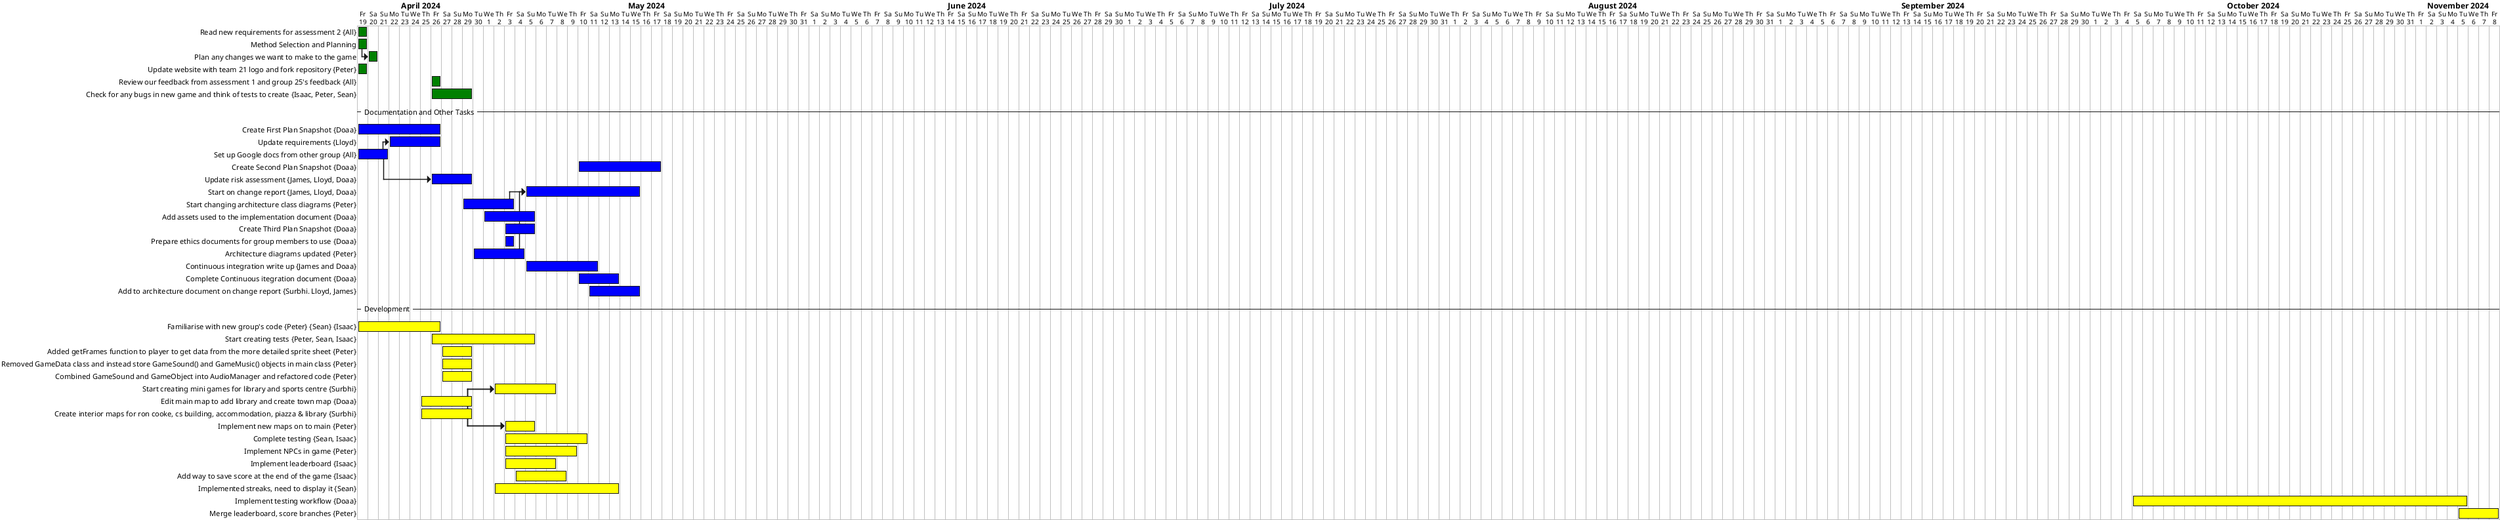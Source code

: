 @startgantt
'printscale weekly with calendar date zoom 4
weeks starts on Friday and must have at least 1 days
hide footbox
hide resources footbox
Label on first column and right aligned


Project starts the 19 of April 2024
<style>
ganttDiagram {
	task {
		BackGroundColor Green
	}
}
</style>
'Week 1
[Read new requirements for assessment 2] on {All} starts D+0
[Method Selection and Planning] -> [Plan any changes we want to make to the game]
[Update website with team 21 logo and fork repository] on {Peter} starts D+0

'Week 2
[Review our feedback from assessment 1 and group 25's feedback] on {All} starts 2024-04-26 and ends 2024-04-26
[Check for any bugs in new game and think of tests to create] on {Isaac, Peter, Sean} starts 2024-04-26 and ends 2024-04-29

'Week 3

--Documentation and Other Tasks--

<style>
ganttDiagram {
	task {
		BackGroundColor Blue
	}
}
</style>

'Week 1
[Create First Plan Snapshot] on {Doaa} starts 2024-04-19 and ends 2024-04-26
[Update requirements] on {Lloyd} starts 2024-04-19 and ends 2024-04-26
[Set up Google docs from other group] on {All} starts D+0 and ends 2024-04-21
[Set up Google docs from other group] on {All} starts D+0 and ends 2024-04-21
[Set up Google docs from other group] -> [Update requirements]
'Week 2
[Create Second Plan Snapshot] on {Doaa} starts 2024-04-26 and ends 2024-05-03
[Update risk assessment] on {James, Lloyd, Doaa} starts 2024-04-26 and ends 2024-04-29
[Start on change report] on {James, Lloyd, Doaa} starts 2024-04-26 and ends 2024-05-15
[Start changing architecture class diagrams] on {Peter} starts 2024-04-29 and ends 2024-05-03
[Add assets used to the implementation document] on {Doaa} starts 2024-05-01 and ends 2024-05-05
[Set up Google docs from other group] -> [Update risk assessment]

'Week 3
[Create Third Plan Snapshot] on {Doaa} starts 2024-05-03 and requires 3 day
[Prepare ethics documents for group members to use] on {Doaa} starts 2024-05-03 and requires 1 day
[Architecture diagrams updated] on {Peter} starts 2024-04-30 and requires 5 days
[Continuous integration write up] on {James and Doaa} starts 2024-05-05 and requires 7 days
[Architecture diagrams updated] -> [Start on change report]
[Start changing architecture class diagrams] -> [Start on change report]

'Week4
[Complete Continuous itegration document] on {Doaa} starts 2024-05-10 and requires 4 days
[Add to architecture document on change report] on {Surbhi. Lloyd, James} starts 2024-05-11 and requires 5 days
[Create Second Plan Snapshot] on {Doaa} starts 2024-05-10 and ends 2024-05-17
--Development--
<style>
ganttDiagram {
	task {
		BackGroundColor Yellow
	}
}
</style>
'Week 1
[Familiarise with new group's code] on {Peter} {Sean} {Isaac} starts 2024-04-19 and ends 2024-04-26

'Week 2
[Start creating tests] on {Peter, Sean, Isaac} starts 2024-04-26 and ends 2024-05-05
[Added getFrames function to player to get data from the more detailed sprite sheet] on {Peter} starts 2024-04-27 and ends 2024-04-29
[Removed GameData class and instead store GameSound() and GameMusic() objects in main class] on {Peter} starts 2024-04-27 and ends 2024-04-29
[Combined GameSound and GameObject into AudioManager and refactored code] on {Peter} starts 2024-04-27 and ends 2024-04-29
[Start creating mini games for library and sports centre] on {Surbhi} starts 2024-05-02 and ends 2024-05-07
[Edit main map to add library and create town map] on {Doaa} starts 2024-04-25 and ends 2024-04-29
[Edit main map to add library and create town map] -> [Start creating mini games for library and sports centre]
[Create interior maps for ron cooke, cs building, accommodation, piazza & library] on {Surbhi} starts 2024-04-25 and ends 2024-04-29
[Create interior maps for ron cooke, cs building, accommodation, piazza & library] -> [Start creating mini games for library and sports centre]
[Create interior maps for ron cooke, cs building, accommodation, piazza & library] -> [Implement new maps on to main]
[Edit main map to add library and create town map] -> [Implement new maps on to main]

'Week 3
[Complete testing] on {Sean, Isaac} starts 2024-05-03 and ends 2024-05-10
[Implement NPCs in game] on {Peter} starts 2024-05-03 and ends 2024-05-09
[Implement new maps on to main] on {Peter} starts 2024-05-03 and ends 2024-05-05
[Implement leaderboard] on {Isaac} starts 2024-05-03 and ends 2024-05-07
[Add way to save score at the end of the game] on {Isaac} starts 2024-05-04 and ends 2024-05-08
[Implemented streaks, need to display it] on {Sean} starts 2024-05-02 and ends 2024-05-13

'Week 4
[Implement testing workflow] on {Doaa} starts 2024-10-05 and ends 2024-11-05
[Merge leaderboard, score branches] on {Peter} starts 2024-11-05 and requires 4 days
@endgantt